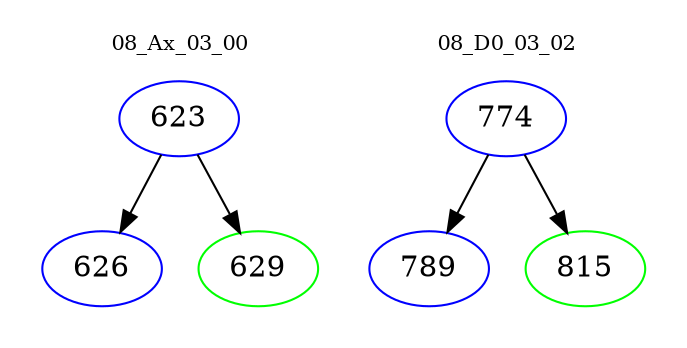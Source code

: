 digraph{
subgraph cluster_0 {
color = white
label = "08_Ax_03_00";
fontsize=10;
T0_623 [label="623", color="blue"]
T0_623 -> T0_626 [color="black"]
T0_626 [label="626", color="blue"]
T0_623 -> T0_629 [color="black"]
T0_629 [label="629", color="green"]
}
subgraph cluster_1 {
color = white
label = "08_D0_03_02";
fontsize=10;
T1_774 [label="774", color="blue"]
T1_774 -> T1_789 [color="black"]
T1_789 [label="789", color="blue"]
T1_774 -> T1_815 [color="black"]
T1_815 [label="815", color="green"]
}
}
